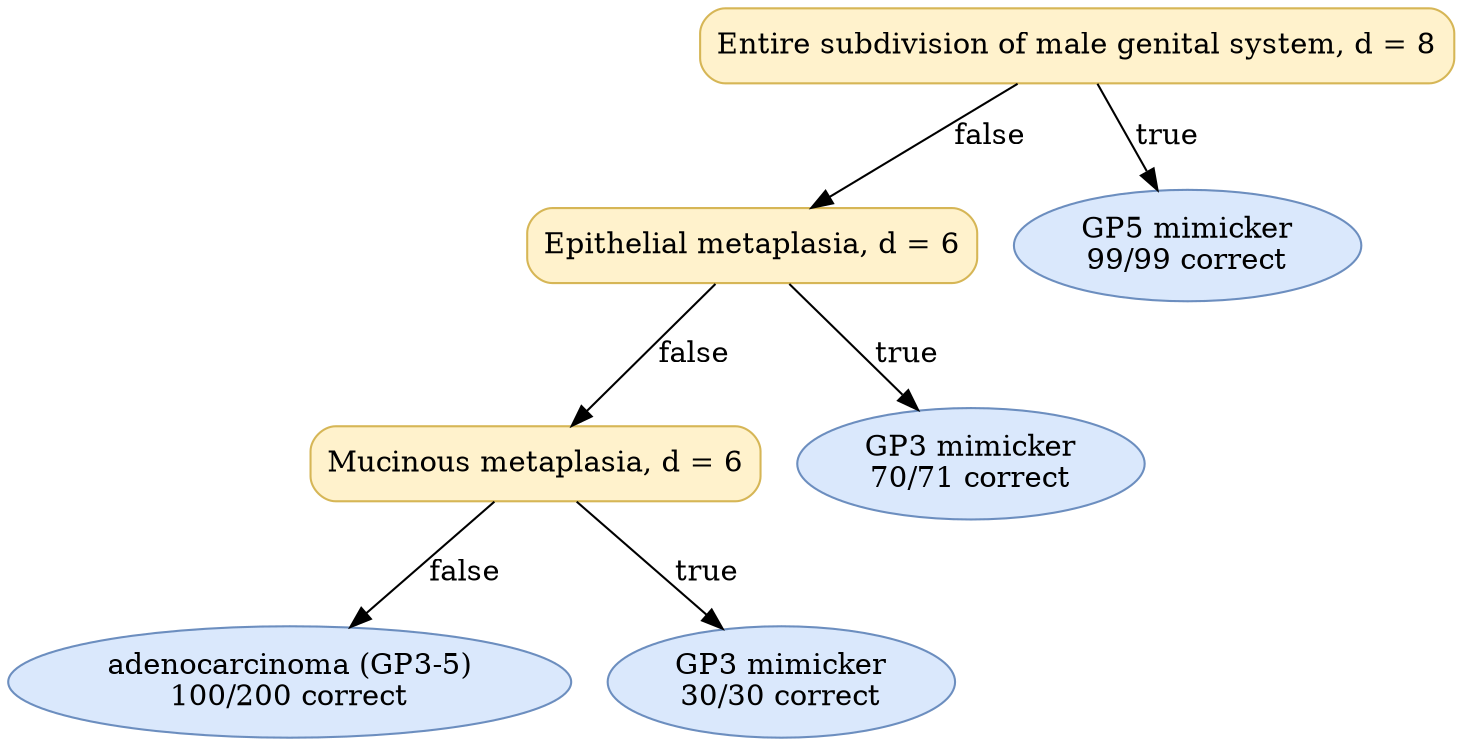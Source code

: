digraph "DT" {
fontname="Times-Roman";
label="";
node [fontname="Times-Roman"];
Node1 [color="#D6B656", fillcolor="#FFF2CC", label="Entire subdivision of male genital system, d = 8", shape="box", style="rounded,filled"];
Node2 [color="#D6B656", fillcolor="#FFF2CC", label="Epithelial metaplasia, d = 6", shape="box", style="rounded,filled"];
Node3 [color="#D6B656", fillcolor="#FFF2CC", label="Mucinous metaplasia, d = 6", shape="box", style="rounded,filled"];
Node4 [color="#6C8EBF", fillcolor="#DAE8FC", label=<adenocarcinoma (GP3-5)<br/>100/200 correct>, shape="ellipse", style="rounded,filled"];
Node5 [color="#6C8EBF", fillcolor="#DAE8FC", label=<GP3 mimicker<br/>30/30 correct>, shape="ellipse", style="rounded,filled"];
Node6 [color="#6C8EBF", fillcolor="#DAE8FC", label=<GP3 mimicker<br/>70/71 correct>, shape="ellipse", style="rounded,filled"];
Node7 [color="#6C8EBF", fillcolor="#DAE8FC", label=<GP5 mimicker<br/>99/99 correct>, shape="ellipse", style="rounded,filled"];
Node1 -> Node2  [key=0, label="false"];
Node1 -> Node7  [key=0, label="true"];
Node2 -> Node3  [key=0, label="false"];
Node2 -> Node6  [key=0, label="true"];
Node3 -> Node4  [key=0, label="false"];
Node3 -> Node5  [key=0, label="true"];
}
